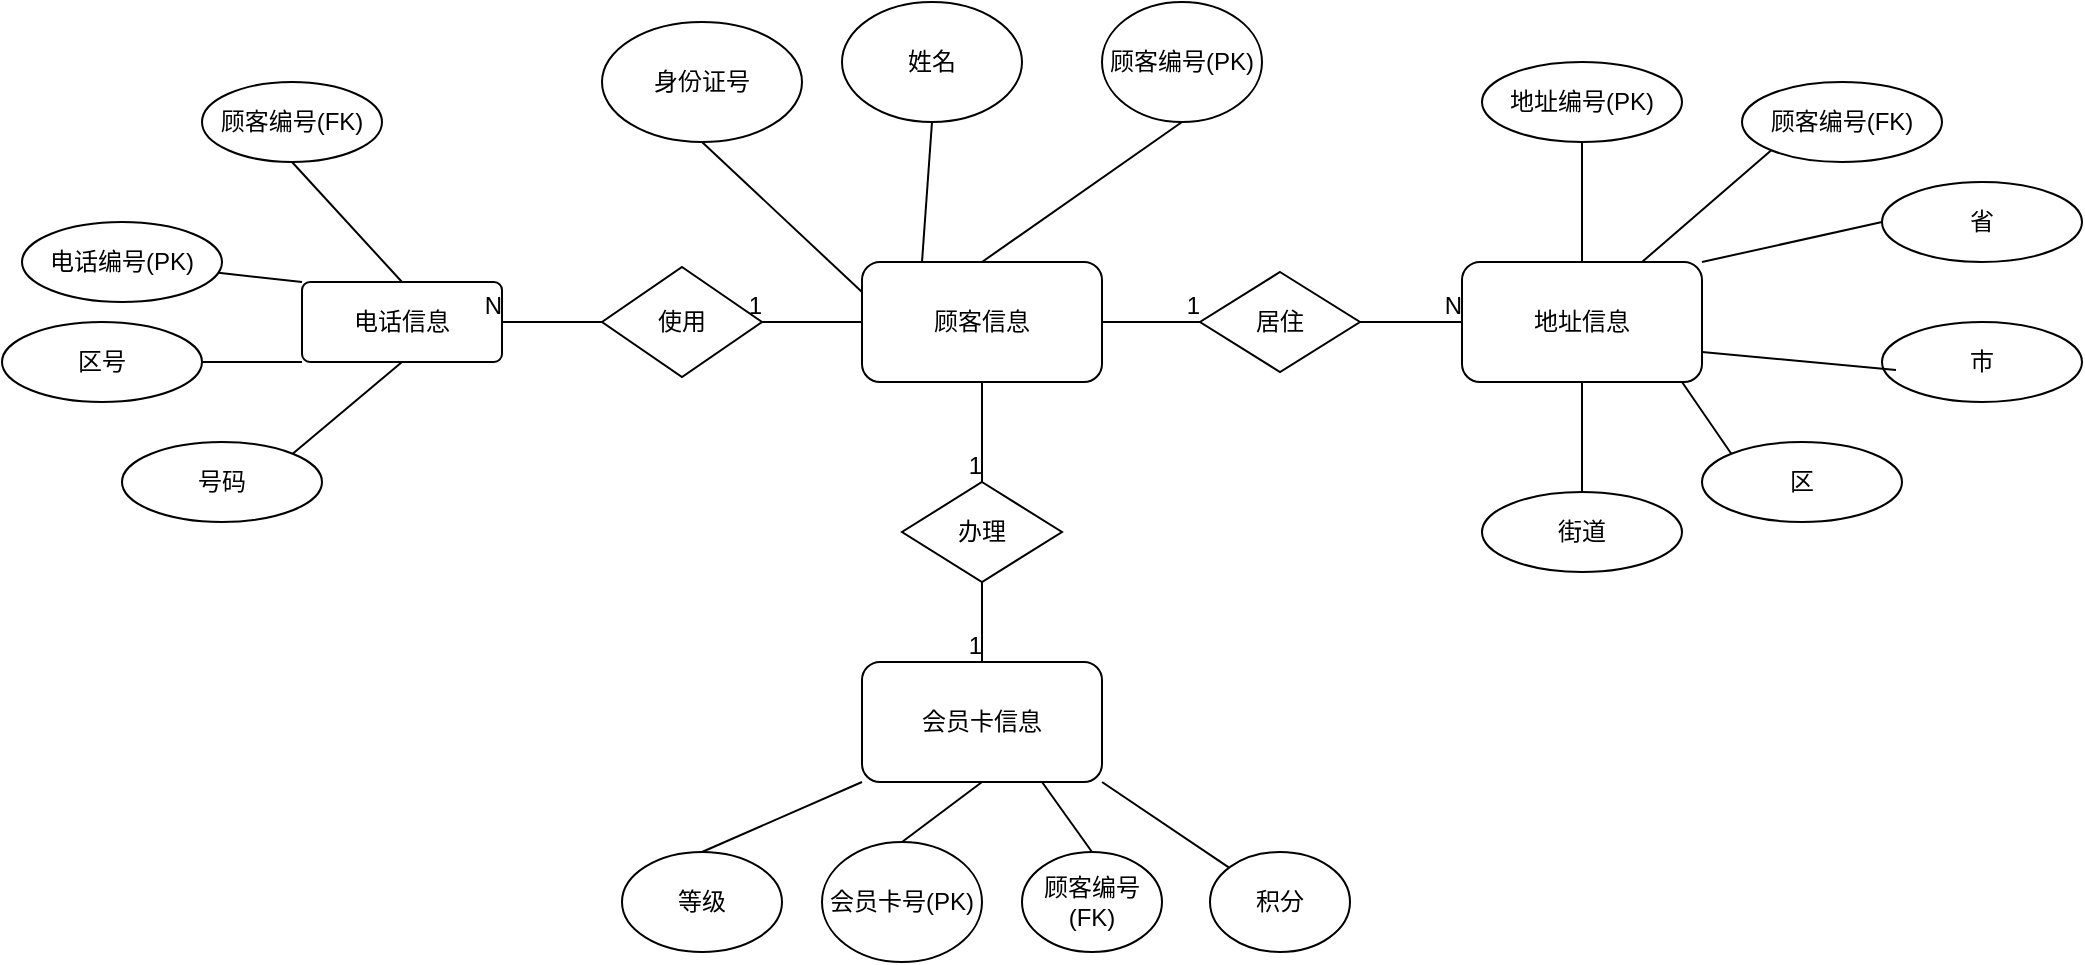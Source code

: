 <mxfile>
    <diagram id="gDldn0312uVvsb4hKr36" name="第 1 页">
        <mxGraphModel dx="737" dy="480" grid="1" gridSize="10" guides="1" tooltips="1" connect="1" arrows="1" fold="1" page="1" pageScale="1" pageWidth="900" pageHeight="1600" math="0" shadow="0">
            <root>
                <mxCell id="0"/>
                <mxCell id="1" parent="0"/>
                <mxCell id="2" value="顾客信息" style="rounded=1;whiteSpace=wrap;html=1;" vertex="1" parent="1">
                    <mxGeometry x="510" y="140" width="120" height="60" as="geometry"/>
                </mxCell>
                <mxCell id="3" value="会员卡信息" style="rounded=1;whiteSpace=wrap;html=1;" vertex="1" parent="1">
                    <mxGeometry x="510" y="340" width="120" height="60" as="geometry"/>
                </mxCell>
                <mxCell id="4" value="顾客编号(FK)" style="ellipse;whiteSpace=wrap;html=1;" vertex="1" parent="1">
                    <mxGeometry x="590" y="435" width="70" height="50" as="geometry"/>
                </mxCell>
                <mxCell id="5" value="积分" style="ellipse;whiteSpace=wrap;html=1;" vertex="1" parent="1">
                    <mxGeometry x="684" y="435" width="70" height="50" as="geometry"/>
                </mxCell>
                <mxCell id="6" value="会员卡号(PK)" style="ellipse;whiteSpace=wrap;html=1;" vertex="1" parent="1">
                    <mxGeometry x="490" y="430" width="80" height="60" as="geometry"/>
                </mxCell>
                <mxCell id="7" value="等级" style="ellipse;whiteSpace=wrap;html=1;" vertex="1" parent="1">
                    <mxGeometry x="390" y="435" width="80" height="50" as="geometry"/>
                </mxCell>
                <mxCell id="8" value="" style="endArrow=none;html=1;exitX=0;exitY=1;exitDx=0;exitDy=0;entryX=0.5;entryY=0;entryDx=0;entryDy=0;" edge="1" parent="1" source="3" target="7">
                    <mxGeometry width="50" height="50" relative="1" as="geometry">
                        <mxPoint x="630" y="330" as="sourcePoint"/>
                        <mxPoint x="680" y="280" as="targetPoint"/>
                    </mxGeometry>
                </mxCell>
                <mxCell id="9" value="" style="endArrow=none;html=1;exitX=0.5;exitY=0;exitDx=0;exitDy=0;entryX=0.5;entryY=1;entryDx=0;entryDy=0;" edge="1" parent="1" source="6" target="3">
                    <mxGeometry width="50" height="50" relative="1" as="geometry">
                        <mxPoint x="500" y="330" as="sourcePoint"/>
                        <mxPoint x="550" y="280" as="targetPoint"/>
                    </mxGeometry>
                </mxCell>
                <mxCell id="10" value="办理" style="rhombus;whiteSpace=wrap;html=1;" vertex="1" parent="1">
                    <mxGeometry x="530" y="250" width="80" height="50" as="geometry"/>
                </mxCell>
                <mxCell id="11" value="" style="endArrow=none;html=1;exitX=1;exitY=1;exitDx=0;exitDy=0;" edge="1" parent="1" source="3" target="5">
                    <mxGeometry width="50" height="50" relative="1" as="geometry">
                        <mxPoint x="570" y="330" as="sourcePoint"/>
                        <mxPoint x="620" y="280" as="targetPoint"/>
                    </mxGeometry>
                </mxCell>
                <mxCell id="12" value="" style="endArrow=none;html=1;exitX=0.5;exitY=0;exitDx=0;exitDy=0;entryX=0.75;entryY=1;entryDx=0;entryDy=0;" edge="1" parent="1" source="4" target="3">
                    <mxGeometry width="50" height="50" relative="1" as="geometry">
                        <mxPoint x="510" y="330" as="sourcePoint"/>
                        <mxPoint x="560" y="280" as="targetPoint"/>
                    </mxGeometry>
                </mxCell>
                <mxCell id="13" value="姓名" style="ellipse;whiteSpace=wrap;html=1;" vertex="1" parent="1">
                    <mxGeometry x="500" y="10" width="90" height="60" as="geometry"/>
                </mxCell>
                <mxCell id="14" value="" style="endArrow=none;html=1;exitX=0.5;exitY=1;exitDx=0;exitDy=0;entryX=0.25;entryY=0;entryDx=0;entryDy=0;" edge="1" parent="1" source="13" target="2">
                    <mxGeometry width="50" height="50" relative="1" as="geometry">
                        <mxPoint x="510" y="200" as="sourcePoint"/>
                        <mxPoint x="560" y="150" as="targetPoint"/>
                    </mxGeometry>
                </mxCell>
                <mxCell id="15" value="顾客编号(PK)" style="ellipse;whiteSpace=wrap;html=1;" vertex="1" parent="1">
                    <mxGeometry x="630" y="10" width="80" height="60" as="geometry"/>
                </mxCell>
                <mxCell id="16" value="" style="endArrow=none;html=1;entryX=0.5;entryY=1;entryDx=0;entryDy=0;exitX=0.5;exitY=0;exitDx=0;exitDy=0;" edge="1" parent="1" source="2" target="15">
                    <mxGeometry width="50" height="50" relative="1" as="geometry">
                        <mxPoint x="540" y="200" as="sourcePoint"/>
                        <mxPoint x="590" y="150" as="targetPoint"/>
                    </mxGeometry>
                </mxCell>
                <mxCell id="17" value="地址信息" style="rounded=1;whiteSpace=wrap;html=1;" vertex="1" parent="1">
                    <mxGeometry x="810" y="140" width="120" height="60" as="geometry"/>
                </mxCell>
                <mxCell id="18" value="居住" style="rhombus;whiteSpace=wrap;html=1;" vertex="1" parent="1">
                    <mxGeometry x="679" y="145" width="80" height="50" as="geometry"/>
                </mxCell>
                <mxCell id="19" value="使用" style="rhombus;whiteSpace=wrap;html=1;" vertex="1" parent="1">
                    <mxGeometry x="380" y="142.5" width="80" height="55" as="geometry"/>
                </mxCell>
                <mxCell id="20" value="" style="endArrow=none;html=1;rounded=0;exitX=0.5;exitY=1;exitDx=0;exitDy=0;entryX=0.5;entryY=0;entryDx=0;entryDy=0;" edge="1" parent="1" source="2" target="10">
                    <mxGeometry relative="1" as="geometry">
                        <mxPoint x="510" y="250" as="sourcePoint"/>
                        <mxPoint x="670" y="250" as="targetPoint"/>
                    </mxGeometry>
                </mxCell>
                <mxCell id="21" value="1" style="resizable=0;html=1;align=right;verticalAlign=bottom;" connectable="0" vertex="1" parent="20">
                    <mxGeometry x="1" relative="1" as="geometry"/>
                </mxCell>
                <mxCell id="22" value="" style="endArrow=none;html=1;rounded=0;exitX=1;exitY=0.5;exitDx=0;exitDy=0;" edge="1" parent="1" source="18" target="17">
                    <mxGeometry relative="1" as="geometry">
                        <mxPoint x="710" y="250" as="sourcePoint"/>
                        <mxPoint x="870" y="250" as="targetPoint"/>
                    </mxGeometry>
                </mxCell>
                <mxCell id="23" value="N" style="resizable=0;html=1;align=right;verticalAlign=bottom;" connectable="0" vertex="1" parent="22">
                    <mxGeometry x="1" relative="1" as="geometry"/>
                </mxCell>
                <mxCell id="24" value="" style="endArrow=none;html=1;rounded=0;exitX=1;exitY=0.5;exitDx=0;exitDy=0;entryX=0;entryY=0.5;entryDx=0;entryDy=0;" edge="1" parent="1" source="2" target="18">
                    <mxGeometry relative="1" as="geometry">
                        <mxPoint x="710" y="250" as="sourcePoint"/>
                        <mxPoint x="870" y="250" as="targetPoint"/>
                    </mxGeometry>
                </mxCell>
                <mxCell id="25" value="1" style="resizable=0;html=1;align=right;verticalAlign=bottom;" connectable="0" vertex="1" parent="24">
                    <mxGeometry x="1" relative="1" as="geometry"/>
                </mxCell>
                <mxCell id="26" value="" style="endArrow=none;html=1;rounded=0;exitX=0.5;exitY=1;exitDx=0;exitDy=0;entryX=0.5;entryY=0;entryDx=0;entryDy=0;" edge="1" parent="1" source="10" target="3">
                    <mxGeometry relative="1" as="geometry">
                        <mxPoint x="470" y="250" as="sourcePoint"/>
                        <mxPoint x="630" y="250" as="targetPoint"/>
                    </mxGeometry>
                </mxCell>
                <mxCell id="27" value="1" style="resizable=0;html=1;align=right;verticalAlign=bottom;" connectable="0" vertex="1" parent="26">
                    <mxGeometry x="1" relative="1" as="geometry"/>
                </mxCell>
                <mxCell id="28" value="区" style="ellipse;whiteSpace=wrap;html=1;align=center;" vertex="1" parent="1">
                    <mxGeometry x="930" y="230" width="100" height="40" as="geometry"/>
                </mxCell>
                <mxCell id="29" value="顾客编号(FK)" style="ellipse;whiteSpace=wrap;html=1;align=center;" vertex="1" parent="1">
                    <mxGeometry x="950" y="50" width="100" height="40" as="geometry"/>
                </mxCell>
                <mxCell id="30" value="地址编号(PK)" style="ellipse;whiteSpace=wrap;html=1;align=center;" vertex="1" parent="1">
                    <mxGeometry x="820" y="40" width="100" height="40" as="geometry"/>
                </mxCell>
                <mxCell id="31" value="街道" style="ellipse;whiteSpace=wrap;html=1;align=center;" vertex="1" parent="1">
                    <mxGeometry x="820" y="255" width="100" height="40" as="geometry"/>
                </mxCell>
                <mxCell id="32" value="省" style="ellipse;whiteSpace=wrap;html=1;align=center;" vertex="1" parent="1">
                    <mxGeometry x="1020" y="100" width="100" height="40" as="geometry"/>
                </mxCell>
                <mxCell id="33" value="市" style="ellipse;whiteSpace=wrap;html=1;align=center;" vertex="1" parent="1">
                    <mxGeometry x="1020" y="170" width="100" height="40" as="geometry"/>
                </mxCell>
                <mxCell id="34" value="" style="endArrow=none;html=1;rounded=0;exitX=0.5;exitY=1;exitDx=0;exitDy=0;entryX=0.5;entryY=0;entryDx=0;entryDy=0;" edge="1" parent="1" source="17" target="31">
                    <mxGeometry relative="1" as="geometry">
                        <mxPoint x="920" y="250" as="sourcePoint"/>
                        <mxPoint x="1080" y="250" as="targetPoint"/>
                    </mxGeometry>
                </mxCell>
                <mxCell id="35" value="" style="endArrow=none;html=1;rounded=0;exitX=0.5;exitY=0;exitDx=0;exitDy=0;entryX=0.5;entryY=1;entryDx=0;entryDy=0;" edge="1" parent="1" source="17" target="30">
                    <mxGeometry relative="1" as="geometry">
                        <mxPoint x="920" y="250" as="sourcePoint"/>
                        <mxPoint x="1080" y="250" as="targetPoint"/>
                    </mxGeometry>
                </mxCell>
                <mxCell id="36" value="" style="endArrow=none;html=1;rounded=0;exitX=0.75;exitY=0;exitDx=0;exitDy=0;entryX=0;entryY=1;entryDx=0;entryDy=0;" edge="1" parent="1" source="17" target="29">
                    <mxGeometry relative="1" as="geometry">
                        <mxPoint x="920" y="250" as="sourcePoint"/>
                        <mxPoint x="1080" y="250" as="targetPoint"/>
                    </mxGeometry>
                </mxCell>
                <mxCell id="37" value="" style="endArrow=none;html=1;rounded=0;exitX=1;exitY=0;exitDx=0;exitDy=0;entryX=0;entryY=0.5;entryDx=0;entryDy=0;" edge="1" parent="1" source="17" target="32">
                    <mxGeometry relative="1" as="geometry">
                        <mxPoint x="920" y="250" as="sourcePoint"/>
                        <mxPoint x="1080" y="250" as="targetPoint"/>
                    </mxGeometry>
                </mxCell>
                <mxCell id="38" value="" style="endArrow=none;html=1;rounded=0;entryX=0;entryY=0;entryDx=0;entryDy=0;" edge="1" parent="1" target="28">
                    <mxGeometry relative="1" as="geometry">
                        <mxPoint x="920" y="200" as="sourcePoint"/>
                        <mxPoint x="1080" y="250" as="targetPoint"/>
                    </mxGeometry>
                </mxCell>
                <mxCell id="39" value="" style="endArrow=none;html=1;rounded=0;exitX=1;exitY=0.75;exitDx=0;exitDy=0;entryX=0.07;entryY=0.6;entryDx=0;entryDy=0;entryPerimeter=0;" edge="1" parent="1" source="17" target="33">
                    <mxGeometry relative="1" as="geometry">
                        <mxPoint x="920" y="250" as="sourcePoint"/>
                        <mxPoint x="1080" y="250" as="targetPoint"/>
                    </mxGeometry>
                </mxCell>
                <mxCell id="40" value="" style="endArrow=none;html=1;rounded=0;exitX=0;exitY=0.5;exitDx=0;exitDy=0;entryX=1;entryY=0.5;entryDx=0;entryDy=0;" edge="1" parent="1" source="2" target="19">
                    <mxGeometry relative="1" as="geometry">
                        <mxPoint x="440" y="250" as="sourcePoint"/>
                        <mxPoint x="600" y="250" as="targetPoint"/>
                    </mxGeometry>
                </mxCell>
                <mxCell id="41" value="1" style="resizable=0;html=1;align=right;verticalAlign=bottom;" connectable="0" vertex="1" parent="40">
                    <mxGeometry x="1" relative="1" as="geometry"/>
                </mxCell>
                <mxCell id="42" value="电话信息&lt;br&gt;" style="rounded=1;arcSize=10;whiteSpace=wrap;html=1;align=center;" vertex="1" parent="1">
                    <mxGeometry x="230" y="150" width="100" height="40" as="geometry"/>
                </mxCell>
                <mxCell id="43" value="" style="endArrow=none;html=1;rounded=0;exitX=0;exitY=0.5;exitDx=0;exitDy=0;entryX=1;entryY=0.5;entryDx=0;entryDy=0;" edge="1" parent="1" source="19" target="42">
                    <mxGeometry relative="1" as="geometry">
                        <mxPoint x="350" y="250" as="sourcePoint"/>
                        <mxPoint x="510" y="250" as="targetPoint"/>
                    </mxGeometry>
                </mxCell>
                <mxCell id="44" value="N" style="resizable=0;html=1;align=right;verticalAlign=bottom;" connectable="0" vertex="1" parent="43">
                    <mxGeometry x="1" relative="1" as="geometry"/>
                </mxCell>
                <mxCell id="45" value="顾客编号(FK)" style="ellipse;whiteSpace=wrap;html=1;" vertex="1" parent="1">
                    <mxGeometry x="180" y="50" width="90" height="40" as="geometry"/>
                </mxCell>
                <mxCell id="46" value="" style="endArrow=none;html=1;rounded=0;exitX=0.5;exitY=0;exitDx=0;exitDy=0;entryX=0.5;entryY=1;entryDx=0;entryDy=0;" edge="1" parent="1" source="42" target="45">
                    <mxGeometry relative="1" as="geometry">
                        <mxPoint x="150" y="240" as="sourcePoint"/>
                        <mxPoint x="310" y="240" as="targetPoint"/>
                    </mxGeometry>
                </mxCell>
                <mxCell id="47" value="号码" style="ellipse;whiteSpace=wrap;html=1;align=center;" vertex="1" parent="1">
                    <mxGeometry x="140" y="230" width="100" height="40" as="geometry"/>
                </mxCell>
                <mxCell id="48" value="区号" style="ellipse;whiteSpace=wrap;html=1;align=center;" vertex="1" parent="1">
                    <mxGeometry x="80" y="170" width="100" height="40" as="geometry"/>
                </mxCell>
                <mxCell id="49" value="电话编号(PK)" style="ellipse;whiteSpace=wrap;html=1;align=center;" vertex="1" parent="1">
                    <mxGeometry x="90" y="120" width="100" height="40" as="geometry"/>
                </mxCell>
                <mxCell id="50" value="" style="endArrow=none;html=1;rounded=0;entryX=0;entryY=0;entryDx=0;entryDy=0;" edge="1" parent="1" source="49" target="42">
                    <mxGeometry relative="1" as="geometry">
                        <mxPoint x="150" y="240" as="sourcePoint"/>
                        <mxPoint x="310" y="240" as="targetPoint"/>
                    </mxGeometry>
                </mxCell>
                <mxCell id="51" value="" style="endArrow=none;html=1;rounded=0;exitX=1;exitY=0.5;exitDx=0;exitDy=0;entryX=0;entryY=1;entryDx=0;entryDy=0;" edge="1" parent="1" source="48" target="42">
                    <mxGeometry relative="1" as="geometry">
                        <mxPoint x="160" y="220" as="sourcePoint"/>
                        <mxPoint x="320" y="220" as="targetPoint"/>
                    </mxGeometry>
                </mxCell>
                <mxCell id="52" value="" style="endArrow=none;html=1;rounded=0;exitX=1;exitY=0;exitDx=0;exitDy=0;entryX=0.5;entryY=1;entryDx=0;entryDy=0;" edge="1" parent="1" source="47" target="42">
                    <mxGeometry relative="1" as="geometry">
                        <mxPoint x="150" y="240" as="sourcePoint"/>
                        <mxPoint x="310" y="240" as="targetPoint"/>
                    </mxGeometry>
                </mxCell>
                <mxCell id="53" value="身份证号" style="ellipse;whiteSpace=wrap;html=1;" vertex="1" parent="1">
                    <mxGeometry x="380" y="20" width="100" height="60" as="geometry"/>
                </mxCell>
                <mxCell id="54" value="" style="endArrow=none;html=1;exitX=0;exitY=0.25;exitDx=0;exitDy=0;entryX=0.5;entryY=1;entryDx=0;entryDy=0;" edge="1" parent="1" source="2" target="53">
                    <mxGeometry width="50" height="50" relative="1" as="geometry">
                        <mxPoint x="520" y="270" as="sourcePoint"/>
                        <mxPoint x="570" y="220" as="targetPoint"/>
                    </mxGeometry>
                </mxCell>
            </root>
        </mxGraphModel>
    </diagram>
</mxfile>
